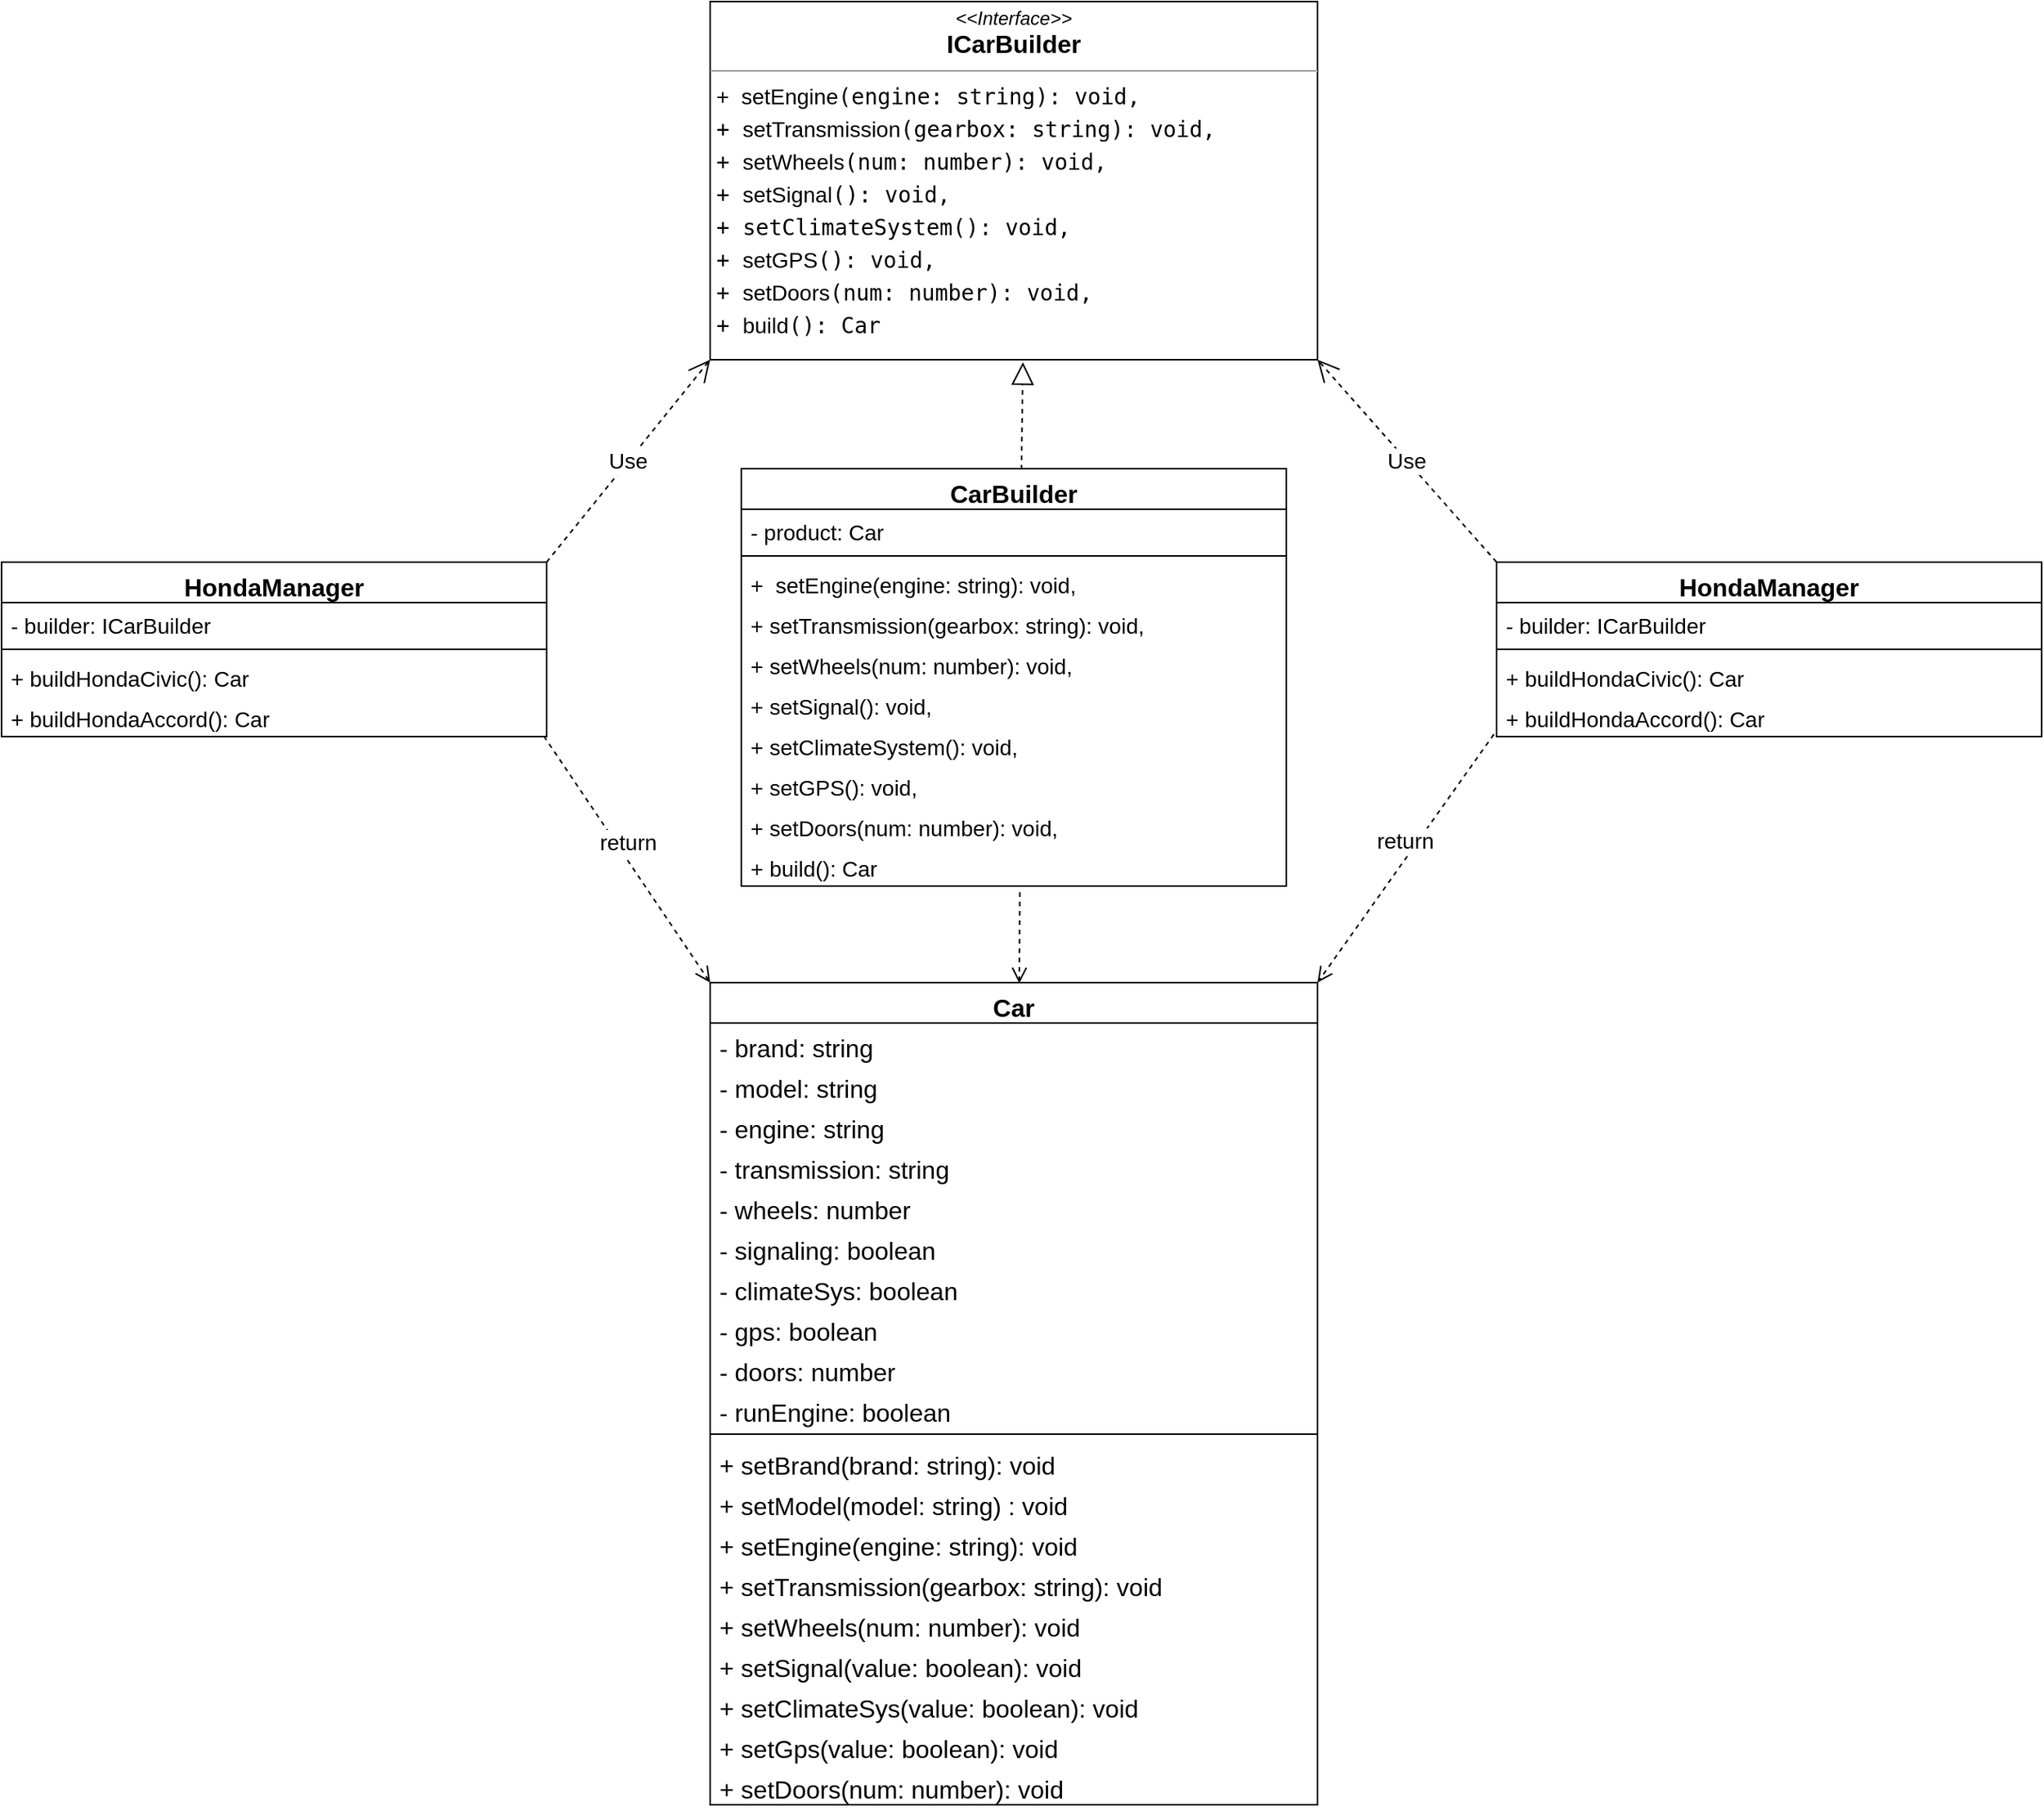 <mxfile version="20.8.16" type="device"><diagram name="Page-1" id="J-B9OpD_cCbPLUxLPmDZ"><mxGraphModel dx="3208" dy="1496" grid="1" gridSize="10" guides="1" tooltips="1" connect="1" arrows="1" fold="1" page="1" pageScale="1" pageWidth="980" pageHeight="1390" math="0" shadow="0"><root><mxCell id="0"/><mxCell id="1" parent="0"/><mxCell id="44lVa2k_GLtsf3rW2hJI-1" value="&lt;p style=&quot;margin:0px;margin-top:4px;text-align:center;&quot;&gt;&lt;i style=&quot;&quot;&gt;&amp;lt;&amp;lt;Interface&amp;gt;&amp;gt;&lt;/i&gt;&lt;br&gt;&lt;b&gt;&lt;font style=&quot;font-size: 16px;&quot;&gt;ICarBuilder&lt;/font&gt;&lt;/b&gt;&lt;/p&gt;&lt;hr size=&quot;1&quot;&gt;&lt;p style=&quot;margin: 0px 0px 0px 4px; line-height: 150%; font-size: 14px;&quot;&gt;&lt;font style=&quot;font-size: 14px;&quot;&gt;&lt;font style=&quot;font-size: 14px;&quot;&gt;+&amp;nbsp;&amp;nbsp;&lt;/font&gt;setEngine&lt;span style=&quot;font-family: &amp;quot;Droid Sans Mono&amp;quot;, &amp;quot;monospace&amp;quot;, monospace;&quot;&gt;(engine: &lt;/span&gt;&lt;span style=&quot;font-family: &amp;quot;Droid Sans Mono&amp;quot;, &amp;quot;monospace&amp;quot;, monospace;&quot;&gt;string&lt;/span&gt;&lt;span style=&quot;font-family: &amp;quot;Droid Sans Mono&amp;quot;, &amp;quot;monospace&amp;quot;, monospace;&quot;&gt;): &lt;/span&gt;&lt;span style=&quot;font-family: &amp;quot;Droid Sans Mono&amp;quot;, &amp;quot;monospace&amp;quot;, monospace;&quot;&gt;void&lt;/span&gt;&lt;span style=&quot;font-family: &amp;quot;Droid Sans Mono&amp;quot;, &amp;quot;monospace&amp;quot;, monospace;&quot;&gt;,&lt;/span&gt;&lt;/font&gt;&lt;/p&gt;&lt;p style=&quot;margin: 0px 0px 0px 4px; line-height: 150%; font-size: 14px;&quot;&gt;&lt;font style=&quot;font-size: 14px;&quot;&gt;&lt;span style=&quot;font-family: &amp;quot;Droid Sans Mono&amp;quot;, &amp;quot;monospace&amp;quot;, monospace;&quot;&gt;+&amp;nbsp;&lt;/span&gt;setTransmission&lt;span style=&quot;font-family: &amp;quot;Droid Sans Mono&amp;quot;, &amp;quot;monospace&amp;quot;, monospace;&quot;&gt;(gearbox: &lt;/span&gt;&lt;span style=&quot;font-family: &amp;quot;Droid Sans Mono&amp;quot;, &amp;quot;monospace&amp;quot;, monospace;&quot;&gt;string&lt;/span&gt;&lt;span style=&quot;font-family: &amp;quot;Droid Sans Mono&amp;quot;, &amp;quot;monospace&amp;quot;, monospace;&quot;&gt;): &lt;/span&gt;&lt;span style=&quot;font-family: &amp;quot;Droid Sans Mono&amp;quot;, &amp;quot;monospace&amp;quot;, monospace;&quot;&gt;void&lt;/span&gt;&lt;span style=&quot;font-family: &amp;quot;Droid Sans Mono&amp;quot;, &amp;quot;monospace&amp;quot;, monospace;&quot;&gt;,&lt;/span&gt;&lt;/font&gt;&lt;/p&gt;&lt;p style=&quot;margin: 0px 0px 0px 4px; line-height: 150%; font-size: 14px;&quot;&gt;&lt;font style=&quot;font-size: 14px;&quot;&gt;&lt;span style=&quot;font-family: &amp;quot;Droid Sans Mono&amp;quot;, &amp;quot;monospace&amp;quot;, monospace;&quot;&gt;+&amp;nbsp;&lt;/span&gt;setWheels&lt;span style=&quot;font-family: &amp;quot;Droid Sans Mono&amp;quot;, &amp;quot;monospace&amp;quot;, monospace;&quot;&gt;(num: &lt;/span&gt;&lt;span style=&quot;font-family: &amp;quot;Droid Sans Mono&amp;quot;, &amp;quot;monospace&amp;quot;, monospace;&quot;&gt;number&lt;/span&gt;&lt;span style=&quot;font-family: &amp;quot;Droid Sans Mono&amp;quot;, &amp;quot;monospace&amp;quot;, monospace;&quot;&gt;): &lt;/span&gt;&lt;span style=&quot;font-family: &amp;quot;Droid Sans Mono&amp;quot;, &amp;quot;monospace&amp;quot;, monospace;&quot;&gt;void&lt;/span&gt;&lt;span style=&quot;font-family: &amp;quot;Droid Sans Mono&amp;quot;, &amp;quot;monospace&amp;quot;, monospace;&quot;&gt;,&lt;/span&gt;&lt;/font&gt;&lt;/p&gt;&lt;p style=&quot;margin: 0px 0px 0px 4px; line-height: 150%; font-size: 14px;&quot;&gt;&lt;font style=&quot;font-size: 14px;&quot;&gt;&lt;span style=&quot;font-family: &amp;quot;Droid Sans Mono&amp;quot;, &amp;quot;monospace&amp;quot;, monospace;&quot;&gt;+&amp;nbsp;&lt;/span&gt;setSignal&lt;span style=&quot;font-family: &amp;quot;Droid Sans Mono&amp;quot;, &amp;quot;monospace&amp;quot;, monospace;&quot;&gt;(): &lt;/span&gt;&lt;span style=&quot;font-family: &amp;quot;Droid Sans Mono&amp;quot;, &amp;quot;monospace&amp;quot;, monospace;&quot;&gt;void&lt;/span&gt;&lt;span style=&quot;font-family: &amp;quot;Droid Sans Mono&amp;quot;, &amp;quot;monospace&amp;quot;, monospace;&quot;&gt;,&lt;/span&gt;&lt;/font&gt;&lt;/p&gt;&lt;p style=&quot;margin: 0px 0px 0px 4px; line-height: 150%; font-size: 14px;&quot;&gt;&lt;font style=&quot;font-size: 14px;&quot;&gt;&lt;span style=&quot;font-family: &amp;quot;Droid Sans Mono&amp;quot;, &amp;quot;monospace&amp;quot;, monospace;&quot;&gt;+&amp;nbsp;&lt;/span&gt;&lt;span style=&quot;font-family: &amp;quot;Droid Sans Mono&amp;quot;, &amp;quot;monospace&amp;quot;, monospace;&quot;&gt;setClimateSystem&lt;/span&gt;&lt;span style=&quot;font-family: &amp;quot;Droid Sans Mono&amp;quot;, &amp;quot;monospace&amp;quot;, monospace;&quot;&gt;(): &lt;/span&gt;&lt;span style=&quot;font-family: &amp;quot;Droid Sans Mono&amp;quot;, &amp;quot;monospace&amp;quot;, monospace;&quot;&gt;void&lt;/span&gt;&lt;span style=&quot;font-family: &amp;quot;Droid Sans Mono&amp;quot;, &amp;quot;monospace&amp;quot;, monospace;&quot;&gt;,&lt;/span&gt;&lt;/font&gt;&lt;/p&gt;&lt;p style=&quot;margin: 0px 0px 0px 4px; line-height: 150%; font-size: 14px;&quot;&gt;&lt;font style=&quot;font-size: 14px;&quot;&gt;&lt;span style=&quot;font-family: &amp;quot;Droid Sans Mono&amp;quot;, &amp;quot;monospace&amp;quot;, monospace;&quot;&gt;+&amp;nbsp;&lt;/span&gt;setGPS&lt;span style=&quot;font-family: &amp;quot;Droid Sans Mono&amp;quot;, &amp;quot;monospace&amp;quot;, monospace;&quot;&gt;(): &lt;/span&gt;&lt;span style=&quot;font-family: &amp;quot;Droid Sans Mono&amp;quot;, &amp;quot;monospace&amp;quot;, monospace;&quot;&gt;void&lt;/span&gt;&lt;span style=&quot;font-family: &amp;quot;Droid Sans Mono&amp;quot;, &amp;quot;monospace&amp;quot;, monospace;&quot;&gt;,&lt;/span&gt;&lt;/font&gt;&lt;/p&gt;&lt;p style=&quot;margin: 0px 0px 0px 4px; line-height: 150%; font-size: 14px;&quot;&gt;&lt;font style=&quot;font-size: 14px;&quot;&gt;&lt;span style=&quot;font-family: &amp;quot;Droid Sans Mono&amp;quot;, &amp;quot;monospace&amp;quot;, monospace;&quot;&gt;+&amp;nbsp;&lt;/span&gt;setDoors&lt;span style=&quot;font-family: &amp;quot;Droid Sans Mono&amp;quot;, &amp;quot;monospace&amp;quot;, monospace;&quot;&gt;(num: &lt;/span&gt;&lt;span style=&quot;font-family: &amp;quot;Droid Sans Mono&amp;quot;, &amp;quot;monospace&amp;quot;, monospace;&quot;&gt;number&lt;/span&gt;&lt;span style=&quot;font-family: &amp;quot;Droid Sans Mono&amp;quot;, &amp;quot;monospace&amp;quot;, monospace;&quot;&gt;): &lt;/span&gt;&lt;span style=&quot;font-family: &amp;quot;Droid Sans Mono&amp;quot;, &amp;quot;monospace&amp;quot;, monospace;&quot;&gt;void&lt;/span&gt;&lt;span style=&quot;font-family: &amp;quot;Droid Sans Mono&amp;quot;, &amp;quot;monospace&amp;quot;, monospace;&quot;&gt;,&lt;/span&gt;&lt;/font&gt;&lt;/p&gt;&lt;p style=&quot;margin: 0px 0px 0px 4px; line-height: 150%; font-size: 14px;&quot;&gt;&lt;font style=&quot;font-size: 14px;&quot;&gt;&lt;span style=&quot;font-family: &amp;quot;Droid Sans Mono&amp;quot;, &amp;quot;monospace&amp;quot;, monospace;&quot;&gt;+&amp;nbsp;&lt;/span&gt;build&lt;span style=&quot;font-family: &amp;quot;Droid Sans Mono&amp;quot;, &amp;quot;monospace&amp;quot;, monospace;&quot;&gt;(): Car&lt;/span&gt;&lt;/font&gt;&lt;/p&gt;" style="verticalAlign=top;align=left;overflow=fill;fontSize=12;fontFamily=Helvetica;html=1;" parent="1" vertex="1"><mxGeometry x="295" y="40" width="390" height="230" as="geometry"/></mxCell><mxCell id="44lVa2k_GLtsf3rW2hJI-9" value="Car" style="swimlane;fontStyle=1;align=center;verticalAlign=top;childLayout=stackLayout;horizontal=1;startSize=26;horizontalStack=0;resizeParent=1;resizeParentMax=0;resizeLast=0;collapsible=1;marginBottom=0;labelBackgroundColor=none;fontSize=16;" parent="1" vertex="1"><mxGeometry x="295" y="670" width="390" height="528" as="geometry"/></mxCell><mxCell id="44lVa2k_GLtsf3rW2hJI-17" value="- brand: string&#10;" style="text;align=left;verticalAlign=top;spacingLeft=4;spacingRight=4;overflow=hidden;rotatable=0;points=[[0,0.5],[1,0.5]];portConstraint=eastwest;fontSize=16;" parent="44lVa2k_GLtsf3rW2hJI-9" vertex="1"><mxGeometry y="26" width="390" height="26" as="geometry"/></mxCell><mxCell id="44lVa2k_GLtsf3rW2hJI-10" value="- model: string" style="text;align=left;verticalAlign=top;spacingLeft=4;spacingRight=4;overflow=hidden;rotatable=0;points=[[0,0.5],[1,0.5]];portConstraint=eastwest;fontSize=16;" parent="44lVa2k_GLtsf3rW2hJI-9" vertex="1"><mxGeometry y="52" width="390" height="26" as="geometry"/></mxCell><mxCell id="44lVa2k_GLtsf3rW2hJI-23" value="- engine: string" style="text;align=left;verticalAlign=top;spacingLeft=4;spacingRight=4;overflow=hidden;rotatable=0;points=[[0,0.5],[1,0.5]];portConstraint=eastwest;fontSize=16;" parent="44lVa2k_GLtsf3rW2hJI-9" vertex="1"><mxGeometry y="78" width="390" height="26" as="geometry"/></mxCell><mxCell id="44lVa2k_GLtsf3rW2hJI-22" value="- transmission: string" style="text;align=left;verticalAlign=top;spacingLeft=4;spacingRight=4;overflow=hidden;rotatable=0;points=[[0,0.5],[1,0.5]];portConstraint=eastwest;fontSize=16;" parent="44lVa2k_GLtsf3rW2hJI-9" vertex="1"><mxGeometry y="104" width="390" height="26" as="geometry"/></mxCell><mxCell id="44lVa2k_GLtsf3rW2hJI-18" value="- wheels: number" style="text;align=left;verticalAlign=top;spacingLeft=4;spacingRight=4;overflow=hidden;rotatable=0;points=[[0,0.5],[1,0.5]];portConstraint=eastwest;fontSize=16;" parent="44lVa2k_GLtsf3rW2hJI-9" vertex="1"><mxGeometry y="130" width="390" height="26" as="geometry"/></mxCell><mxCell id="44lVa2k_GLtsf3rW2hJI-21" value="- signaling: boolean   " style="text;align=left;verticalAlign=top;spacingLeft=4;spacingRight=4;overflow=hidden;rotatable=0;points=[[0,0.5],[1,0.5]];portConstraint=eastwest;fontSize=16;" parent="44lVa2k_GLtsf3rW2hJI-9" vertex="1"><mxGeometry y="156" width="390" height="26" as="geometry"/></mxCell><mxCell id="44lVa2k_GLtsf3rW2hJI-20" value="- climateSys: boolean" style="text;align=left;verticalAlign=top;spacingLeft=4;spacingRight=4;overflow=hidden;rotatable=0;points=[[0,0.5],[1,0.5]];portConstraint=eastwest;fontSize=16;" parent="44lVa2k_GLtsf3rW2hJI-9" vertex="1"><mxGeometry y="182" width="390" height="26" as="geometry"/></mxCell><mxCell id="44lVa2k_GLtsf3rW2hJI-19" value="- gps: boolean" style="text;align=left;verticalAlign=top;spacingLeft=4;spacingRight=4;overflow=hidden;rotatable=0;points=[[0,0.5],[1,0.5]];portConstraint=eastwest;fontSize=16;" parent="44lVa2k_GLtsf3rW2hJI-9" vertex="1"><mxGeometry y="208" width="390" height="26" as="geometry"/></mxCell><mxCell id="44lVa2k_GLtsf3rW2hJI-16" value="- doors: number" style="text;align=left;verticalAlign=top;spacingLeft=4;spacingRight=4;overflow=hidden;rotatable=0;points=[[0,0.5],[1,0.5]];portConstraint=eastwest;fontSize=16;" parent="44lVa2k_GLtsf3rW2hJI-9" vertex="1"><mxGeometry y="234" width="390" height="26" as="geometry"/></mxCell><mxCell id="44lVa2k_GLtsf3rW2hJI-15" value="- runEngine: boolean" style="text;align=left;verticalAlign=top;spacingLeft=4;spacingRight=4;overflow=hidden;rotatable=0;points=[[0,0.5],[1,0.5]];portConstraint=eastwest;fontSize=16;" parent="44lVa2k_GLtsf3rW2hJI-9" vertex="1"><mxGeometry y="260" width="390" height="26" as="geometry"/></mxCell><mxCell id="44lVa2k_GLtsf3rW2hJI-11" value="" style="line;strokeWidth=1;fillColor=none;align=left;verticalAlign=middle;spacingTop=-1;spacingLeft=3;spacingRight=3;rotatable=0;labelPosition=right;points=[];portConstraint=eastwest;strokeColor=inherit;labelBackgroundColor=none;fontSize=16;fontColor=#000000;" parent="44lVa2k_GLtsf3rW2hJI-9" vertex="1"><mxGeometry y="286" width="390" height="8" as="geometry"/></mxCell><mxCell id="44lVa2k_GLtsf3rW2hJI-24" value="+ setBrand(brand: string): void&#10;" style="text;align=left;verticalAlign=top;spacingLeft=4;spacingRight=4;overflow=hidden;rotatable=0;points=[[0,0.5],[1,0.5]];portConstraint=eastwest;fontSize=16;" parent="44lVa2k_GLtsf3rW2hJI-9" vertex="1"><mxGeometry y="294" width="390" height="26" as="geometry"/></mxCell><mxCell id="44lVa2k_GLtsf3rW2hJI-27" value="+ setModel(model: string) : void&#10;" style="text;align=left;verticalAlign=top;spacingLeft=4;spacingRight=4;overflow=hidden;rotatable=0;points=[[0,0.5],[1,0.5]];portConstraint=eastwest;fontSize=16;" parent="44lVa2k_GLtsf3rW2hJI-9" vertex="1"><mxGeometry y="320" width="390" height="26" as="geometry"/></mxCell><mxCell id="44lVa2k_GLtsf3rW2hJI-30" value="+ setEngine(engine: string): void" style="text;align=left;verticalAlign=top;spacingLeft=4;spacingRight=4;overflow=hidden;rotatable=0;points=[[0,0.5],[1,0.5]];portConstraint=eastwest;fontSize=16;" parent="44lVa2k_GLtsf3rW2hJI-9" vertex="1"><mxGeometry y="346" width="390" height="26" as="geometry"/></mxCell><mxCell id="44lVa2k_GLtsf3rW2hJI-29" value="+ setTransmission(gearbox: string): void" style="text;align=left;verticalAlign=top;spacingLeft=4;spacingRight=4;overflow=hidden;rotatable=0;points=[[0,0.5],[1,0.5]];portConstraint=eastwest;fontSize=16;" parent="44lVa2k_GLtsf3rW2hJI-9" vertex="1"><mxGeometry y="372" width="390" height="26" as="geometry"/></mxCell><mxCell id="44lVa2k_GLtsf3rW2hJI-28" value="+ setWheels(num: number): void" style="text;align=left;verticalAlign=top;spacingLeft=4;spacingRight=4;overflow=hidden;rotatable=0;points=[[0,0.5],[1,0.5]];portConstraint=eastwest;fontSize=16;" parent="44lVa2k_GLtsf3rW2hJI-9" vertex="1"><mxGeometry y="398" width="390" height="26" as="geometry"/></mxCell><mxCell id="44lVa2k_GLtsf3rW2hJI-25" value="+ setSignal(value: boolean): void" style="text;align=left;verticalAlign=top;spacingLeft=4;spacingRight=4;overflow=hidden;rotatable=0;points=[[0,0.5],[1,0.5]];portConstraint=eastwest;fontSize=16;" parent="44lVa2k_GLtsf3rW2hJI-9" vertex="1"><mxGeometry y="424" width="390" height="26" as="geometry"/></mxCell><mxCell id="44lVa2k_GLtsf3rW2hJI-26" value="+ setClimateSys(value: boolean): void" style="text;align=left;verticalAlign=top;spacingLeft=4;spacingRight=4;overflow=hidden;rotatable=0;points=[[0,0.5],[1,0.5]];portConstraint=eastwest;fontSize=16;" parent="44lVa2k_GLtsf3rW2hJI-9" vertex="1"><mxGeometry y="450" width="390" height="26" as="geometry"/></mxCell><mxCell id="44lVa2k_GLtsf3rW2hJI-12" value="+ setGps(value: boolean): void" style="text;align=left;verticalAlign=top;spacingLeft=4;spacingRight=4;overflow=hidden;rotatable=0;points=[[0,0.5],[1,0.5]];portConstraint=eastwest;fontSize=16;" parent="44lVa2k_GLtsf3rW2hJI-9" vertex="1"><mxGeometry y="476" width="390" height="26" as="geometry"/></mxCell><mxCell id="44lVa2k_GLtsf3rW2hJI-31" value="+ setDoors(num: number): void" style="text;align=left;verticalAlign=top;spacingLeft=4;spacingRight=4;overflow=hidden;rotatable=0;points=[[0,0.5],[1,0.5]];portConstraint=eastwest;fontSize=16;" parent="44lVa2k_GLtsf3rW2hJI-9" vertex="1"><mxGeometry y="502" width="390" height="26" as="geometry"/></mxCell><mxCell id="44lVa2k_GLtsf3rW2hJI-32" value="CarBuilder" style="swimlane;fontStyle=1;align=center;verticalAlign=top;childLayout=stackLayout;horizontal=1;startSize=26;horizontalStack=0;resizeParent=1;resizeParentMax=0;resizeLast=0;collapsible=1;marginBottom=0;labelBackgroundColor=none;fontSize=16;" parent="1" vertex="1"><mxGeometry x="315" y="340" width="350" height="268" as="geometry"/></mxCell><mxCell id="44lVa2k_GLtsf3rW2hJI-33" value="- product: Car" style="text;align=left;verticalAlign=top;spacingLeft=4;spacingRight=4;overflow=hidden;rotatable=0;points=[[0,0.5],[1,0.5]];portConstraint=eastwest;fontSize=14;" parent="44lVa2k_GLtsf3rW2hJI-32" vertex="1"><mxGeometry y="26" width="350" height="26" as="geometry"/></mxCell><mxCell id="44lVa2k_GLtsf3rW2hJI-34" value="" style="line;strokeWidth=1;fillColor=none;align=left;verticalAlign=middle;spacingTop=-1;spacingLeft=3;spacingRight=3;rotatable=0;labelPosition=right;points=[];portConstraint=eastwest;strokeColor=inherit;labelBackgroundColor=none;fontSize=16;fontColor=#000000;" parent="44lVa2k_GLtsf3rW2hJI-32" vertex="1"><mxGeometry y="52" width="350" height="8" as="geometry"/></mxCell><mxCell id="i-yDSlhWmjAAtRQk7E5q-8" value="+  setEngine(engine: string): void," style="text;strokeColor=none;fillColor=none;align=left;verticalAlign=top;spacingLeft=4;spacingRight=4;overflow=hidden;rotatable=0;points=[[0,0.5],[1,0.5]];portConstraint=eastwest;fontSize=14;" vertex="1" parent="44lVa2k_GLtsf3rW2hJI-32"><mxGeometry y="60" width="350" height="26" as="geometry"/></mxCell><mxCell id="i-yDSlhWmjAAtRQk7E5q-7" value="+ setTransmission(gearbox: string): void," style="text;strokeColor=none;fillColor=none;align=left;verticalAlign=top;spacingLeft=4;spacingRight=4;overflow=hidden;rotatable=0;points=[[0,0.5],[1,0.5]];portConstraint=eastwest;fontSize=14;" vertex="1" parent="44lVa2k_GLtsf3rW2hJI-32"><mxGeometry y="86" width="350" height="26" as="geometry"/></mxCell><mxCell id="i-yDSlhWmjAAtRQk7E5q-6" value="+ setWheels(num: number): void," style="text;strokeColor=none;fillColor=none;align=left;verticalAlign=top;spacingLeft=4;spacingRight=4;overflow=hidden;rotatable=0;points=[[0,0.5],[1,0.5]];portConstraint=eastwest;fontSize=14;" vertex="1" parent="44lVa2k_GLtsf3rW2hJI-32"><mxGeometry y="112" width="350" height="26" as="geometry"/></mxCell><mxCell id="i-yDSlhWmjAAtRQk7E5q-5" value="+ setSignal(): void," style="text;strokeColor=none;fillColor=none;align=left;verticalAlign=top;spacingLeft=4;spacingRight=4;overflow=hidden;rotatable=0;points=[[0,0.5],[1,0.5]];portConstraint=eastwest;fontSize=14;" vertex="1" parent="44lVa2k_GLtsf3rW2hJI-32"><mxGeometry y="138" width="350" height="26" as="geometry"/></mxCell><mxCell id="i-yDSlhWmjAAtRQk7E5q-1" value="+ setClimateSystem(): void," style="text;strokeColor=none;fillColor=none;align=left;verticalAlign=top;spacingLeft=4;spacingRight=4;overflow=hidden;rotatable=0;points=[[0,0.5],[1,0.5]];portConstraint=eastwest;fontSize=14;" vertex="1" parent="44lVa2k_GLtsf3rW2hJI-32"><mxGeometry y="164" width="350" height="26" as="geometry"/></mxCell><mxCell id="i-yDSlhWmjAAtRQk7E5q-3" value="+ setGPS(): void," style="text;strokeColor=none;fillColor=none;align=left;verticalAlign=top;spacingLeft=4;spacingRight=4;overflow=hidden;rotatable=0;points=[[0,0.5],[1,0.5]];portConstraint=eastwest;fontSize=14;" vertex="1" parent="44lVa2k_GLtsf3rW2hJI-32"><mxGeometry y="190" width="350" height="26" as="geometry"/></mxCell><mxCell id="i-yDSlhWmjAAtRQk7E5q-4" value="+ setDoors(num: number): void," style="text;strokeColor=none;fillColor=none;align=left;verticalAlign=top;spacingLeft=4;spacingRight=4;overflow=hidden;rotatable=0;points=[[0,0.5],[1,0.5]];portConstraint=eastwest;fontSize=14;" vertex="1" parent="44lVa2k_GLtsf3rW2hJI-32"><mxGeometry y="216" width="350" height="26" as="geometry"/></mxCell><mxCell id="i-yDSlhWmjAAtRQk7E5q-2" value="+ build(): Car" style="text;strokeColor=none;fillColor=none;align=left;verticalAlign=top;spacingLeft=4;spacingRight=4;overflow=hidden;rotatable=0;points=[[0,0.5],[1,0.5]];portConstraint=eastwest;fontSize=14;" vertex="1" parent="44lVa2k_GLtsf3rW2hJI-32"><mxGeometry y="242" width="350" height="26" as="geometry"/></mxCell><mxCell id="i-yDSlhWmjAAtRQk7E5q-14" value="" style="html=1;verticalAlign=bottom;endArrow=open;dashed=1;endSize=8;rounded=0;fontSize=14;exitX=0.511;exitY=1.154;exitDx=0;exitDy=0;exitPerimeter=0;entryX=0.509;entryY=0.001;entryDx=0;entryDy=0;entryPerimeter=0;" edge="1" parent="1" source="i-yDSlhWmjAAtRQk7E5q-2" target="44lVa2k_GLtsf3rW2hJI-9"><mxGeometry x="-0.25" y="-20" relative="1" as="geometry"><mxPoint x="530" y="420" as="sourcePoint"/><mxPoint x="239" y="400" as="targetPoint"/><mxPoint as="offset"/></mxGeometry></mxCell><mxCell id="i-yDSlhWmjAAtRQk7E5q-16" value="" style="endArrow=block;dashed=1;endFill=0;endSize=12;html=1;rounded=0;fontSize=14;exitX=0.514;exitY=0.002;exitDx=0;exitDy=0;exitPerimeter=0;entryX=0.515;entryY=1.007;entryDx=0;entryDy=0;entryPerimeter=0;" edge="1" parent="1" source="44lVa2k_GLtsf3rW2hJI-32" target="44lVa2k_GLtsf3rW2hJI-1"><mxGeometry width="160" relative="1" as="geometry"><mxPoint x="280" y="380" as="sourcePoint"/><mxPoint x="280" y="270" as="targetPoint"/></mxGeometry></mxCell><mxCell id="i-yDSlhWmjAAtRQk7E5q-18" value="HondaManager" style="swimlane;fontStyle=1;align=center;verticalAlign=top;childLayout=stackLayout;horizontal=1;startSize=26;horizontalStack=0;resizeParent=1;resizeParentMax=0;resizeLast=0;collapsible=1;marginBottom=0;labelBackgroundColor=none;fontSize=16;" vertex="1" parent="1"><mxGeometry x="-160" y="400" width="350" height="112" as="geometry"/></mxCell><mxCell id="i-yDSlhWmjAAtRQk7E5q-19" value="- builder: ICarBuilder" style="text;align=left;verticalAlign=top;spacingLeft=4;spacingRight=4;overflow=hidden;rotatable=0;points=[[0,0.5],[1,0.5]];portConstraint=eastwest;fontSize=14;" vertex="1" parent="i-yDSlhWmjAAtRQk7E5q-18"><mxGeometry y="26" width="350" height="26" as="geometry"/></mxCell><mxCell id="i-yDSlhWmjAAtRQk7E5q-20" value="" style="line;strokeWidth=1;fillColor=none;align=left;verticalAlign=middle;spacingTop=-1;spacingLeft=3;spacingRight=3;rotatable=0;labelPosition=right;points=[];portConstraint=eastwest;strokeColor=inherit;labelBackgroundColor=none;fontSize=16;fontColor=#000000;" vertex="1" parent="i-yDSlhWmjAAtRQk7E5q-18"><mxGeometry y="52" width="350" height="8" as="geometry"/></mxCell><mxCell id="i-yDSlhWmjAAtRQk7E5q-26" value="+ buildHondaCivic(): Car" style="text;strokeColor=none;fillColor=none;align=left;verticalAlign=top;spacingLeft=4;spacingRight=4;overflow=hidden;rotatable=0;points=[[0,0.5],[1,0.5]];portConstraint=eastwest;fontSize=14;" vertex="1" parent="i-yDSlhWmjAAtRQk7E5q-18"><mxGeometry y="60" width="350" height="26" as="geometry"/></mxCell><mxCell id="i-yDSlhWmjAAtRQk7E5q-28" value="+ buildHondaAccord(): Car" style="text;strokeColor=none;fillColor=none;align=left;verticalAlign=top;spacingLeft=4;spacingRight=4;overflow=hidden;rotatable=0;points=[[0,0.5],[1,0.5]];portConstraint=eastwest;fontSize=14;" vertex="1" parent="i-yDSlhWmjAAtRQk7E5q-18"><mxGeometry y="86" width="350" height="26" as="geometry"/></mxCell><mxCell id="i-yDSlhWmjAAtRQk7E5q-29" value="HondaManager" style="swimlane;fontStyle=1;align=center;verticalAlign=top;childLayout=stackLayout;horizontal=1;startSize=26;horizontalStack=0;resizeParent=1;resizeParentMax=0;resizeLast=0;collapsible=1;marginBottom=0;labelBackgroundColor=none;fontSize=16;" vertex="1" parent="1"><mxGeometry x="800" y="400" width="350" height="112" as="geometry"/></mxCell><mxCell id="i-yDSlhWmjAAtRQk7E5q-30" value="- builder: ICarBuilder" style="text;align=left;verticalAlign=top;spacingLeft=4;spacingRight=4;overflow=hidden;rotatable=0;points=[[0,0.5],[1,0.5]];portConstraint=eastwest;fontSize=14;" vertex="1" parent="i-yDSlhWmjAAtRQk7E5q-29"><mxGeometry y="26" width="350" height="26" as="geometry"/></mxCell><mxCell id="i-yDSlhWmjAAtRQk7E5q-31" value="" style="line;strokeWidth=1;fillColor=none;align=left;verticalAlign=middle;spacingTop=-1;spacingLeft=3;spacingRight=3;rotatable=0;labelPosition=right;points=[];portConstraint=eastwest;strokeColor=inherit;labelBackgroundColor=none;fontSize=16;fontColor=#000000;" vertex="1" parent="i-yDSlhWmjAAtRQk7E5q-29"><mxGeometry y="52" width="350" height="8" as="geometry"/></mxCell><mxCell id="i-yDSlhWmjAAtRQk7E5q-32" value="+ buildHondaCivic(): Car" style="text;strokeColor=none;fillColor=none;align=left;verticalAlign=top;spacingLeft=4;spacingRight=4;overflow=hidden;rotatable=0;points=[[0,0.5],[1,0.5]];portConstraint=eastwest;fontSize=14;" vertex="1" parent="i-yDSlhWmjAAtRQk7E5q-29"><mxGeometry y="60" width="350" height="26" as="geometry"/></mxCell><mxCell id="i-yDSlhWmjAAtRQk7E5q-33" value="+ buildHondaAccord(): Car" style="text;strokeColor=none;fillColor=none;align=left;verticalAlign=top;spacingLeft=4;spacingRight=4;overflow=hidden;rotatable=0;points=[[0,0.5],[1,0.5]];portConstraint=eastwest;fontSize=14;" vertex="1" parent="i-yDSlhWmjAAtRQk7E5q-29"><mxGeometry y="86" width="350" height="26" as="geometry"/></mxCell><mxCell id="i-yDSlhWmjAAtRQk7E5q-35" value="Use" style="endArrow=open;endSize=12;dashed=1;html=1;rounded=0;fontSize=14;exitX=0;exitY=0;exitDx=0;exitDy=0;entryX=1;entryY=1;entryDx=0;entryDy=0;" edge="1" parent="1" source="i-yDSlhWmjAAtRQk7E5q-29" target="44lVa2k_GLtsf3rW2hJI-1"><mxGeometry width="160" relative="1" as="geometry"><mxPoint x="750" y="360" as="sourcePoint"/><mxPoint x="910" y="360" as="targetPoint"/></mxGeometry></mxCell><mxCell id="i-yDSlhWmjAAtRQk7E5q-36" value="Use" style="endArrow=open;endSize=12;dashed=1;html=1;rounded=0;fontSize=14;exitX=1;exitY=0;exitDx=0;exitDy=0;entryX=0;entryY=1;entryDx=0;entryDy=0;" edge="1" parent="1" source="i-yDSlhWmjAAtRQk7E5q-18" target="44lVa2k_GLtsf3rW2hJI-1"><mxGeometry width="160" relative="1" as="geometry"><mxPoint x="812.1" y="467.642" as="sourcePoint"/><mxPoint x="695" y="165" as="targetPoint"/></mxGeometry></mxCell><mxCell id="i-yDSlhWmjAAtRQk7E5q-37" value="return" style="html=1;verticalAlign=bottom;endArrow=open;dashed=1;endSize=8;rounded=0;fontSize=14;exitX=-0.005;exitY=0.946;exitDx=0;exitDy=0;exitPerimeter=0;entryX=1;entryY=0;entryDx=0;entryDy=0;" edge="1" parent="1" source="i-yDSlhWmjAAtRQk7E5q-33" target="44lVa2k_GLtsf3rW2hJI-9"><mxGeometry relative="1" as="geometry"><mxPoint x="850" y="580" as="sourcePoint"/><mxPoint x="770" y="580" as="targetPoint"/></mxGeometry></mxCell><mxCell id="i-yDSlhWmjAAtRQk7E5q-38" value="return" style="html=1;verticalAlign=bottom;endArrow=open;dashed=1;endSize=8;rounded=0;fontSize=14;exitX=0.995;exitY=0.991;exitDx=0;exitDy=0;exitPerimeter=0;entryX=0;entryY=0;entryDx=0;entryDy=0;" edge="1" parent="1" source="i-yDSlhWmjAAtRQk7E5q-28" target="44lVa2k_GLtsf3rW2hJI-9"><mxGeometry relative="1" as="geometry"><mxPoint x="806.15" y="468.83" as="sourcePoint"/><mxPoint x="695" y="680" as="targetPoint"/></mxGeometry></mxCell></root></mxGraphModel></diagram></mxfile>